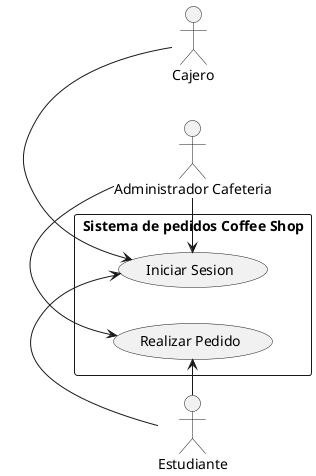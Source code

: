 @startuml casoscoffeeshop
left to right direction
actor "Estudiante" as est
actor "Administrador Cafeteria" as admin
actor "Cajero" as cajero

rectangle "Sistema de pedidos Coffee Shop" {
    usecase "Iniciar Sesion" as UC1
    usecase "Realizar Pedido" as UC2
}

est -> UC1
est -> UC2
admin -> UC1
admin -> UC2
UC1 <- cajero
@enduml